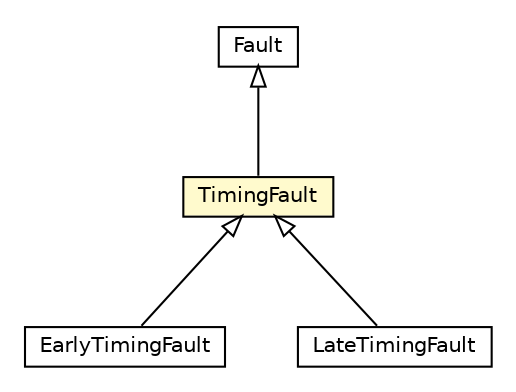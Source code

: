 #!/usr/local/bin/dot
#
# Class diagram 
# Generated by UMLGraph version R5_6-24-gf6e263 (http://www.umlgraph.org/)
#

digraph G {
	edge [fontname="Helvetica",fontsize=10,labelfontname="Helvetica",labelfontsize=10];
	node [fontname="Helvetica",fontsize=10,shape=plaintext];
	nodesep=0.25;
	ranksep=0.5;
	// org.universAAL.ontology.dependability.EarlyTimingFault
	c356344 [label=<<table title="org.universAAL.ontology.dependability.EarlyTimingFault" border="0" cellborder="1" cellspacing="0" cellpadding="2" port="p" href="./EarlyTimingFault.html">
		<tr><td><table border="0" cellspacing="0" cellpadding="1">
<tr><td align="center" balign="center"> EarlyTimingFault </td></tr>
		</table></td></tr>
		</table>>, URL="./EarlyTimingFault.html", fontname="Helvetica", fontcolor="black", fontsize=10.0];
	// org.universAAL.ontology.dependability.TimingFault
	c356348 [label=<<table title="org.universAAL.ontology.dependability.TimingFault" border="0" cellborder="1" cellspacing="0" cellpadding="2" port="p" bgcolor="lemonChiffon" href="./TimingFault.html">
		<tr><td><table border="0" cellspacing="0" cellpadding="1">
<tr><td align="center" balign="center"> TimingFault </td></tr>
		</table></td></tr>
		</table>>, URL="./TimingFault.html", fontname="Helvetica", fontcolor="black", fontsize=10.0];
	// org.universAAL.ontology.dependability.LateTimingFault
	c356349 [label=<<table title="org.universAAL.ontology.dependability.LateTimingFault" border="0" cellborder="1" cellspacing="0" cellpadding="2" port="p" href="./LateTimingFault.html">
		<tr><td><table border="0" cellspacing="0" cellpadding="1">
<tr><td align="center" balign="center"> LateTimingFault </td></tr>
		</table></td></tr>
		</table>>, URL="./LateTimingFault.html", fontname="Helvetica", fontcolor="black", fontsize=10.0];
	// org.universAAL.ontology.dependability.Fault
	c356352 [label=<<table title="org.universAAL.ontology.dependability.Fault" border="0" cellborder="1" cellspacing="0" cellpadding="2" port="p" href="./Fault.html">
		<tr><td><table border="0" cellspacing="0" cellpadding="1">
<tr><td align="center" balign="center"> Fault </td></tr>
		</table></td></tr>
		</table>>, URL="./Fault.html", fontname="Helvetica", fontcolor="black", fontsize=10.0];
	//org.universAAL.ontology.dependability.EarlyTimingFault extends org.universAAL.ontology.dependability.TimingFault
	c356348:p -> c356344:p [dir=back,arrowtail=empty];
	//org.universAAL.ontology.dependability.TimingFault extends org.universAAL.ontology.dependability.Fault
	c356352:p -> c356348:p [dir=back,arrowtail=empty];
	//org.universAAL.ontology.dependability.LateTimingFault extends org.universAAL.ontology.dependability.TimingFault
	c356348:p -> c356349:p [dir=back,arrowtail=empty];
}

